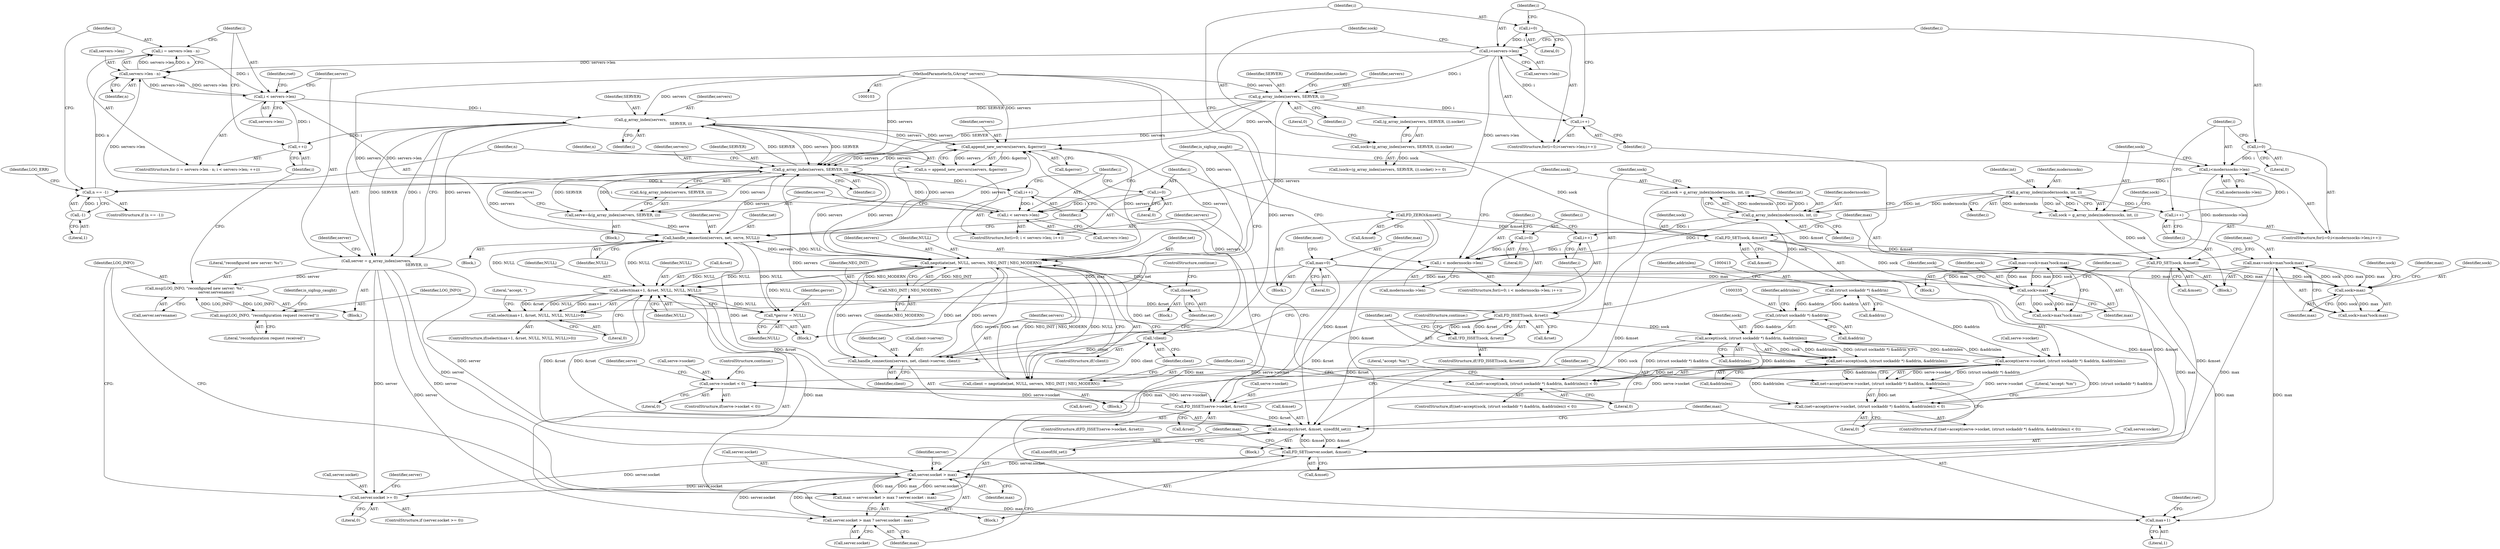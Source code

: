 digraph "1_nbd_741495cb08503fd32a9d22648e63b64390c601f4@integer" {
"1000224" [label="(Call,i = servers->len - n)"];
"1000226" [label="(Call,servers->len - n)"];
"1000231" [label="(Call,i < servers->len)"];
"1000224" [label="(Call,i = servers->len - n)"];
"1000236" [label="(Call,++i)"];
"1000242" [label="(Call,g_array_index(servers,\n                                                                    SERVER, i))"];
"1000208" [label="(Call,append_new_servers(servers, &gerror))"];
"1000140" [label="(Call,g_array_index(servers, SERVER, i))"];
"1000104" [label="(MethodParameterIn,GArray* servers)"];
"1000126" [label="(Call,i<servers->len)"];
"1000131" [label="(Call,i++)"];
"1000123" [label="(Call,i=0)"];
"1000423" [label="(Call,handle_connection(servers, net, serve, NULL))"];
"1000384" [label="(Call,g_array_index(servers, SERVER, i))"];
"1000347" [label="(Call,negotiate(net, NULL, servers, NEG_INIT | NEG_MODERN))"];
"1000330" [label="(Call,net=accept(sock, (struct sockaddr *) &addrin, &addrinlen))"];
"1000332" [label="(Call,accept(sock, (struct sockaddr *) &addrin, &addrinlen))"];
"1000321" [label="(Call,FD_ISSET(sock, &rset))"];
"1000313" [label="(Call,sock = g_array_index(modernsocks, int, i))"];
"1000315" [label="(Call,g_array_index(modernsocks, int, i))"];
"1000174" [label="(Call,g_array_index(modernsocks, int, i))"];
"1000163" [label="(Call,i<modernsocks->len)"];
"1000168" [label="(Call,i++)"];
"1000160" [label="(Call,i=0)"];
"1000304" [label="(Call,i < modernsocks->len)"];
"1000309" [label="(Call,i++)"];
"1000301" [label="(Call,i=0)"];
"1000286" [label="(Call,select(max+1, &rset, NULL, NULL, NULL))"];
"1000116" [label="(Call,max=0)"];
"1000259" [label="(Call,max = server.socket > max ? server.socket : max)"];
"1000262" [label="(Call,server.socket > max)"];
"1000253" [label="(Call,FD_SET(server.socket, &mset))"];
"1000247" [label="(Call,server.socket >= 0)"];
"1000240" [label="(Call,server = g_array_index(servers,\n                                                                    SERVER, i))"];
"1000277" [label="(Call,memcpy(&rset, &mset, sizeof(fd_set)))"];
"1000397" [label="(Call,FD_ISSET(serve->socket, &rset))"];
"1000389" [label="(Call,serve->socket < 0)"];
"1000408" [label="(Call,accept(serve->socket, (struct sockaddr *) &addrin, &addrinlen))"];
"1000412" [label="(Call,(struct sockaddr *) &addrin)"];
"1000334" [label="(Call,(struct sockaddr *) &addrin)"];
"1000178" [label="(Call,FD_SET(sock, &mset))"];
"1000172" [label="(Call,sock = g_array_index(modernsocks, int, i))"];
"1000147" [label="(Call,FD_SET(sock, &mset))"];
"1000137" [label="(Call,sock=(g_array_index(servers, SERVER, i)).socket)"];
"1000119" [label="(Call,FD_ZERO(&mset))"];
"1000151" [label="(Call,max=sock>max?sock:max)"];
"1000154" [label="(Call,sock>max)"];
"1000182" [label="(Call,max=sock>max?sock:max)"];
"1000185" [label="(Call,sock>max)"];
"1000361" [label="(Call,handle_connection(servers, net, client->server, client))"];
"1000355" [label="(Call,!client)"];
"1000345" [label="(Call,client = negotiate(net, NULL, servers, NEG_INIT | NEG_MODERN))"];
"1000351" [label="(Call,NEG_INIT | NEG_MODERN)"];
"1000372" [label="(Call,i < servers->len)"];
"1000369" [label="(Call,i=0)"];
"1000377" [label="(Call,i++)"];
"1000406" [label="(Call,net=accept(serve->socket, (struct sockaddr *) &addrin, &addrinlen))"];
"1000381" [label="(Call,serve=&(g_array_index(servers, SERVER, i)))"];
"1000213" [label="(Call,n == -1)"];
"1000206" [label="(Call,n = append_new_servers(servers, &gerror))"];
"1000215" [label="(Call,-1)"];
"1000197" [label="(Call,*gerror = NULL)"];
"1000287" [label="(Call,max+1)"];
"1000261" [label="(Call,server.socket > max ? server.socket : max)"];
"1000285" [label="(Call,select(max+1, &rset, NULL, NULL, NULL)>0)"];
"1000320" [label="(Call,!FD_ISSET(sock, &rset))"];
"1000329" [label="(Call,(net=accept(sock, (struct sockaddr *) &addrin, &addrinlen)) < 0)"];
"1000405" [label="(Call,(net=accept(serve->socket, (struct sockaddr *) &addrin, &addrinlen)) < 0)"];
"1000358" [label="(Call,close(net))"];
"1000271" [label="(Call,msg(LOG_INFO, \"reconfigured new server: %s\",\n                                    server.servename))"];
"1000200" [label="(Call,msg(LOG_INFO, \"reconfiguration request received\"))"];
"1000224" [label="(Call,i = servers->len - n)"];
"1000227" [label="(Call,servers->len)"];
"1000204" [label="(Identifier,is_sighup_caught)"];
"1000124" [label="(Identifier,i)"];
"1000177" [label="(Identifier,i)"];
"1000241" [label="(Identifier,server)"];
"1000385" [label="(Identifier,servers)"];
"1000388" [label="(ControlStructure,if(serve->socket < 0))"];
"1000226" [label="(Call,servers->len - n)"];
"1000359" [label="(Identifier,net)"];
"1000137" [label="(Call,sock=(g_array_index(servers, SERVER, i)).socket)"];
"1000279" [label="(Identifier,rset)"];
"1000277" [label="(Call,memcpy(&rset, &mset, sizeof(fd_set)))"];
"1000118" [label="(Literal,0)"];
"1000252" [label="(Block,)"];
"1000367" [label="(Identifier,client)"];
"1000416" [label="(Call,&addrinlen)"];
"1000406" [label="(Call,net=accept(serve->socket, (struct sockaddr *) &addrin, &addrinlen))"];
"1000399" [label="(Identifier,serve)"];
"1000386" [label="(Identifier,SERVER)"];
"1000257" [label="(Call,&mset)"];
"1000357" [label="(Block,)"];
"1000187" [label="(Identifier,max)"];
"1000417" [label="(Identifier,addrinlen)"];
"1000272" [label="(Identifier,LOG_INFO)"];
"1000369" [label="(Call,i=0)"];
"1000127" [label="(Identifier,i)"];
"1000183" [label="(Identifier,max)"];
"1000364" [label="(Call,client->server)"];
"1000201" [label="(Identifier,LOG_INFO)"];
"1000302" [label="(Identifier,i)"];
"1000213" [label="(Call,n == -1)"];
"1000233" [label="(Call,servers->len)"];
"1000301" [label="(Call,i=0)"];
"1000405" [label="(Call,(net=accept(serve->socket, (struct sockaddr *) &addrin, &addrinlen)) < 0)"];
"1000332" [label="(Call,accept(sock, (struct sockaddr *) &addrin, &addrinlen))"];
"1000139" [label="(Call,(g_array_index(servers, SERVER, i)).socket)"];
"1000260" [label="(Identifier,max)"];
"1000175" [label="(Identifier,modernsocks)"];
"1000371" [label="(Literal,0)"];
"1000362" [label="(Identifier,servers)"];
"1000180" [label="(Call,&mset)"];
"1000132" [label="(Identifier,i)"];
"1000268" [label="(Identifier,server)"];
"1000225" [label="(Identifier,i)"];
"1000188" [label="(Identifier,sock)"];
"1000172" [label="(Call,sock = g_array_index(modernsocks, int, i))"];
"1000426" [label="(Identifier,serve)"];
"1000246" [label="(ControlStructure,if (server.socket >= 0))"];
"1000179" [label="(Identifier,sock)"];
"1000322" [label="(Identifier,sock)"];
"1000355" [label="(Call,!client)"];
"1000131" [label="(Call,i++)"];
"1000316" [label="(Identifier,modernsocks)"];
"1000270" [label="(Identifier,max)"];
"1000185" [label="(Call,sock>max)"];
"1000339" [label="(Identifier,addrinlen)"];
"1000199" [label="(Identifier,NULL)"];
"1000404" [label="(ControlStructure,if ((net=accept(serve->socket, (struct sockaddr *) &addrin, &addrinlen)) < 0))"];
"1000423" [label="(Call,handle_connection(servers, net, serve, NULL))"];
"1000165" [label="(Call,modernsocks->len)"];
"1000209" [label="(Identifier,servers)"];
"1000361" [label="(Call,handle_connection(servers, net, client->server, client))"];
"1000173" [label="(Identifier,sock)"];
"1000116" [label="(Call,max=0)"];
"1000330" [label="(Call,net=accept(sock, (struct sockaddr *) &addrin, &addrinlen))"];
"1000299" [label="(Literal,\"accept, \")"];
"1000194" [label="(Block,)"];
"1000336" [label="(Call,&addrin)"];
"1000329" [label="(Call,(net=accept(sock, (struct sockaddr *) &addrin, &addrinlen)) < 0)"];
"1000168" [label="(Call,i++)"];
"1000123" [label="(Call,i=0)"];
"1000286" [label="(Call,select(max+1, &rset, NULL, NULL, NULL))"];
"1000152" [label="(Identifier,max)"];
"1000253" [label="(Call,FD_SET(server.socket, &mset))"];
"1000424" [label="(Identifier,servers)"];
"1000381" [label="(Call,serve=&(g_array_index(servers, SERVER, i)))"];
"1000333" [label="(Identifier,sock)"];
"1000119" [label="(Call,FD_ZERO(&mset))"];
"1000230" [label="(Identifier,n)"];
"1000212" [label="(ControlStructure,if (n == -1))"];
"1000159" [label="(ControlStructure,for(i=0;i<modernsocks->len;i++))"];
"1000191" [label="(Block,)"];
"1000140" [label="(Call,g_array_index(servers, SERVER, i))"];
"1000261" [label="(Call,server.socket > max ? server.socket : max)"];
"1000105" [label="(Block,)"];
"1000162" [label="(Literal,0)"];
"1000120" [label="(Call,&mset)"];
"1000198" [label="(Identifier,gerror)"];
"1000418" [label="(Literal,0)"];
"1000138" [label="(Identifier,sock)"];
"1000157" [label="(Identifier,sock)"];
"1000144" [label="(FieldIdentifier,socket)"];
"1000345" [label="(Call,client = negotiate(net, NULL, servers, NEG_INIT | NEG_MODERN))"];
"1000259" [label="(Call,max = server.socket > max ? server.socket : max)"];
"1000117" [label="(Identifier,max)"];
"1000189" [label="(Identifier,max)"];
"1000382" [label="(Identifier,serve)"];
"1000384" [label="(Call,g_array_index(servers, SERVER, i))"];
"1000387" [label="(Identifier,i)"];
"1000323" [label="(Call,&rset)"];
"1000245" [label="(Identifier,i)"];
"1000242" [label="(Call,g_array_index(servers,\n                                                                    SERVER, i))"];
"1000306" [label="(Call,modernsocks->len)"];
"1000282" [label="(Call,sizeof(fd_set))"];
"1000352" [label="(Identifier,NEG_INIT)"];
"1000284" [label="(ControlStructure,if(select(max+1, &rset, NULL, NULL, NULL)>0))"];
"1000326" [label="(ControlStructure,continue;)"];
"1000148" [label="(Identifier,sock)"];
"1000153" [label="(Call,sock>max?sock:max)"];
"1000350" [label="(Identifier,servers)"];
"1000300" [label="(ControlStructure,for(i=0; i < modernsocks->len; i++))"];
"1000303" [label="(Literal,0)"];
"1000232" [label="(Identifier,i)"];
"1000287" [label="(Call,max+1)"];
"1000154" [label="(Call,sock>max)"];
"1000412" [label="(Call,(struct sockaddr *) &addrin)"];
"1000396" [label="(ControlStructure,if(FD_ISSET(serve->socket, &rset)))"];
"1000334" [label="(Call,(struct sockaddr *) &addrin)"];
"1000305" [label="(Identifier,i)"];
"1000216" [label="(Literal,1)"];
"1000427" [label="(Identifier,NULL)"];
"1000393" [label="(Literal,0)"];
"1000104" [label="(MethodParameterIn,GArray* servers)"];
"1000151" [label="(Call,max=sock>max?sock:max)"];
"1000169" [label="(Identifier,i)"];
"1000379" [label="(Block,)"];
"1000263" [label="(Call,server.socket)"];
"1000143" [label="(Identifier,i)"];
"1000161" [label="(Identifier,i)"];
"1000267" [label="(Call,server.socket)"];
"1000409" [label="(Call,serve->socket)"];
"1000254" [label="(Call,server.socket)"];
"1000285" [label="(Call,select(max+1, &rset, NULL, NULL, NULL)>0)"];
"1000291" [label="(Identifier,rset)"];
"1000141" [label="(Identifier,servers)"];
"1000200" [label="(Call,msg(LOG_INFO, \"reconfiguration request received\"))"];
"1000186" [label="(Identifier,sock)"];
"1000184" [label="(Call,sock>max?sock:max)"];
"1000309" [label="(Call,i++)"];
"1000383" [label="(Call,&(g_array_index(servers, SERVER, i)))"];
"1000343" [label="(Literal,\"accept: %m\")"];
"1000314" [label="(Identifier,sock)"];
"1000155" [label="(Identifier,sock)"];
"1000142" [label="(Identifier,SERVER)"];
"1000377" [label="(Call,i++)"];
"1000292" [label="(Identifier,NULL)"];
"1000315" [label="(Call,g_array_index(modernsocks, int, i))"];
"1000240" [label="(Call,server = g_array_index(servers,\n                                                                    SERVER, i))"];
"1000266" [label="(Identifier,max)"];
"1000197" [label="(Call,*gerror = NULL)"];
"1000126" [label="(Call,i<servers->len)"];
"1000248" [label="(Call,server.socket)"];
"1000374" [label="(Call,servers->len)"];
"1000244" [label="(Identifier,SERVER)"];
"1000318" [label="(Identifier,i)"];
"1000176" [label="(Identifier,int)"];
"1000363" [label="(Identifier,net)"];
"1000407" [label="(Identifier,net)"];
"1000170" [label="(Block,)"];
"1000146" [label="(Block,)"];
"1000351" [label="(Call,NEG_INIT | NEG_MODERN)"];
"1000290" [label="(Call,&rset)"];
"1000121" [label="(Identifier,mset)"];
"1000158" [label="(Identifier,max)"];
"1000346" [label="(Identifier,client)"];
"1000349" [label="(Identifier,NULL)"];
"1000163" [label="(Call,i<modernsocks->len)"];
"1000238" [label="(Block,)"];
"1000271" [label="(Call,msg(LOG_INFO, \"reconfigured new server: %s\",\n                                    server.servename))"];
"1000149" [label="(Call,&mset)"];
"1000293" [label="(Identifier,NULL)"];
"1000223" [label="(ControlStructure,for (i = servers->len - n; i < servers->len; ++i))"];
"1000304" [label="(Call,i < modernsocks->len)"];
"1000122" [label="(ControlStructure,for(i=0;i<servers->len;i++))"];
"1000401" [label="(Call,&rset)"];
"1000147" [label="(Call,FD_SET(sock, &mset))"];
"1000193" [label="(Identifier,is_sighup_caught)"];
"1000207" [label="(Identifier,n)"];
"1000391" [label="(Identifier,serve)"];
"1000320" [label="(Call,!FD_ISSET(sock, &rset))"];
"1000347" [label="(Call,negotiate(net, NULL, servers, NEG_INIT | NEG_MODERN))"];
"1000262" [label="(Call,server.socket > max)"];
"1000414" [label="(Call,&addrin)"];
"1000255" [label="(Identifier,server)"];
"1000294" [label="(Identifier,NULL)"];
"1000288" [label="(Identifier,max)"];
"1000338" [label="(Call,&addrinlen)"];
"1000378" [label="(Identifier,i)"];
"1000156" [label="(Identifier,max)"];
"1000289" [label="(Literal,1)"];
"1000280" [label="(Call,&mset)"];
"1000128" [label="(Call,servers->len)"];
"1000348" [label="(Identifier,net)"];
"1000321" [label="(Call,FD_ISSET(sock, &rset))"];
"1000372" [label="(Call,i < servers->len)"];
"1000313" [label="(Call,sock = g_array_index(modernsocks, int, i))"];
"1000218" [label="(Identifier,LOG_ERR)"];
"1000389" [label="(Call,serve->socket < 0)"];
"1000210" [label="(Call,&gerror)"];
"1000368" [label="(ControlStructure,for(i=0; i < servers->len; i++))"];
"1000295" [label="(Literal,0)"];
"1000390" [label="(Call,serve->socket)"];
"1000125" [label="(Literal,0)"];
"1000247" [label="(Call,server.socket >= 0)"];
"1000354" [label="(ControlStructure,if(!client))"];
"1000164" [label="(Identifier,i)"];
"1000174" [label="(Call,g_array_index(modernsocks, int, i))"];
"1000182" [label="(Call,max=sock>max?sock:max)"];
"1000251" [label="(Literal,0)"];
"1000145" [label="(Literal,0)"];
"1000408" [label="(Call,accept(serve->socket, (struct sockaddr *) &addrin, &addrinlen))"];
"1000311" [label="(Block,)"];
"1000395" [label="(ControlStructure,continue;)"];
"1000214" [label="(Identifier,n)"];
"1000397" [label="(Call,FD_ISSET(serve->socket, &rset))"];
"1000178" [label="(Call,FD_SET(sock, &mset))"];
"1000236" [label="(Call,++i)"];
"1000328" [label="(ControlStructure,if((net=accept(sock, (struct sockaddr *) &addrin, &addrinlen)) < 0))"];
"1000249" [label="(Identifier,server)"];
"1000370" [label="(Identifier,i)"];
"1000273" [label="(Literal,\"reconfigured new server: %s\")"];
"1000356" [label="(Identifier,client)"];
"1000358" [label="(Call,close(net))"];
"1000231" [label="(Call,i < servers->len)"];
"1000425" [label="(Identifier,net)"];
"1000373" [label="(Identifier,i)"];
"1000215" [label="(Call,-1)"];
"1000237" [label="(Identifier,i)"];
"1000206" [label="(Call,n = append_new_servers(servers, &gerror))"];
"1000331" [label="(Identifier,net)"];
"1000319" [label="(ControlStructure,if(!FD_ISSET(sock, &rset)))"];
"1000243" [label="(Identifier,servers)"];
"1000340" [label="(Literal,0)"];
"1000421" [label="(Literal,\"accept: %m\")"];
"1000398" [label="(Call,serve->socket)"];
"1000317" [label="(Identifier,int)"];
"1000360" [label="(ControlStructure,continue;)"];
"1000208" [label="(Call,append_new_servers(servers, &gerror))"];
"1000278" [label="(Call,&rset)"];
"1000160" [label="(Call,i=0)"];
"1000353" [label="(Identifier,NEG_MODERN)"];
"1000202" [label="(Literal,\"reconfiguration request received\")"];
"1000403" [label="(Block,)"];
"1000274" [label="(Call,server.servename)"];
"1000310" [label="(Identifier,i)"];
"1000136" [label="(Call,(sock=(g_array_index(servers, SERVER, i)).socket) >= 0)"];
"1000224" -> "1000223"  [label="AST: "];
"1000224" -> "1000226"  [label="CFG: "];
"1000225" -> "1000224"  [label="AST: "];
"1000226" -> "1000224"  [label="AST: "];
"1000232" -> "1000224"  [label="CFG: "];
"1000226" -> "1000224"  [label="DDG: servers->len"];
"1000226" -> "1000224"  [label="DDG: n"];
"1000224" -> "1000231"  [label="DDG: i"];
"1000226" -> "1000230"  [label="CFG: "];
"1000227" -> "1000226"  [label="AST: "];
"1000230" -> "1000226"  [label="AST: "];
"1000231" -> "1000226"  [label="DDG: servers->len"];
"1000126" -> "1000226"  [label="DDG: servers->len"];
"1000372" -> "1000226"  [label="DDG: servers->len"];
"1000213" -> "1000226"  [label="DDG: n"];
"1000226" -> "1000231"  [label="DDG: servers->len"];
"1000231" -> "1000223"  [label="AST: "];
"1000231" -> "1000233"  [label="CFG: "];
"1000232" -> "1000231"  [label="AST: "];
"1000233" -> "1000231"  [label="AST: "];
"1000241" -> "1000231"  [label="CFG: "];
"1000279" -> "1000231"  [label="CFG: "];
"1000236" -> "1000231"  [label="DDG: i"];
"1000231" -> "1000242"  [label="DDG: i"];
"1000231" -> "1000372"  [label="DDG: servers->len"];
"1000236" -> "1000223"  [label="AST: "];
"1000236" -> "1000237"  [label="CFG: "];
"1000237" -> "1000236"  [label="AST: "];
"1000232" -> "1000236"  [label="CFG: "];
"1000242" -> "1000236"  [label="DDG: i"];
"1000242" -> "1000240"  [label="AST: "];
"1000242" -> "1000245"  [label="CFG: "];
"1000243" -> "1000242"  [label="AST: "];
"1000244" -> "1000242"  [label="AST: "];
"1000245" -> "1000242"  [label="AST: "];
"1000240" -> "1000242"  [label="CFG: "];
"1000242" -> "1000208"  [label="DDG: servers"];
"1000242" -> "1000240"  [label="DDG: servers"];
"1000242" -> "1000240"  [label="DDG: SERVER"];
"1000242" -> "1000240"  [label="DDG: i"];
"1000208" -> "1000242"  [label="DDG: servers"];
"1000104" -> "1000242"  [label="DDG: servers"];
"1000140" -> "1000242"  [label="DDG: SERVER"];
"1000384" -> "1000242"  [label="DDG: SERVER"];
"1000242" -> "1000347"  [label="DDG: servers"];
"1000242" -> "1000384"  [label="DDG: servers"];
"1000242" -> "1000384"  [label="DDG: SERVER"];
"1000208" -> "1000206"  [label="AST: "];
"1000208" -> "1000210"  [label="CFG: "];
"1000209" -> "1000208"  [label="AST: "];
"1000210" -> "1000208"  [label="AST: "];
"1000206" -> "1000208"  [label="CFG: "];
"1000208" -> "1000206"  [label="DDG: servers"];
"1000208" -> "1000206"  [label="DDG: &gerror"];
"1000140" -> "1000208"  [label="DDG: servers"];
"1000423" -> "1000208"  [label="DDG: servers"];
"1000347" -> "1000208"  [label="DDG: servers"];
"1000361" -> "1000208"  [label="DDG: servers"];
"1000384" -> "1000208"  [label="DDG: servers"];
"1000104" -> "1000208"  [label="DDG: servers"];
"1000208" -> "1000347"  [label="DDG: servers"];
"1000208" -> "1000384"  [label="DDG: servers"];
"1000140" -> "1000139"  [label="AST: "];
"1000140" -> "1000143"  [label="CFG: "];
"1000141" -> "1000140"  [label="AST: "];
"1000142" -> "1000140"  [label="AST: "];
"1000143" -> "1000140"  [label="AST: "];
"1000144" -> "1000140"  [label="CFG: "];
"1000140" -> "1000131"  [label="DDG: i"];
"1000104" -> "1000140"  [label="DDG: servers"];
"1000126" -> "1000140"  [label="DDG: i"];
"1000140" -> "1000347"  [label="DDG: servers"];
"1000140" -> "1000384"  [label="DDG: servers"];
"1000140" -> "1000384"  [label="DDG: SERVER"];
"1000104" -> "1000103"  [label="AST: "];
"1000104" -> "1000347"  [label="DDG: servers"];
"1000104" -> "1000361"  [label="DDG: servers"];
"1000104" -> "1000384"  [label="DDG: servers"];
"1000104" -> "1000423"  [label="DDG: servers"];
"1000126" -> "1000122"  [label="AST: "];
"1000126" -> "1000128"  [label="CFG: "];
"1000127" -> "1000126"  [label="AST: "];
"1000128" -> "1000126"  [label="AST: "];
"1000138" -> "1000126"  [label="CFG: "];
"1000161" -> "1000126"  [label="CFG: "];
"1000131" -> "1000126"  [label="DDG: i"];
"1000123" -> "1000126"  [label="DDG: i"];
"1000126" -> "1000372"  [label="DDG: servers->len"];
"1000131" -> "1000122"  [label="AST: "];
"1000131" -> "1000132"  [label="CFG: "];
"1000132" -> "1000131"  [label="AST: "];
"1000127" -> "1000131"  [label="CFG: "];
"1000123" -> "1000122"  [label="AST: "];
"1000123" -> "1000125"  [label="CFG: "];
"1000124" -> "1000123"  [label="AST: "];
"1000125" -> "1000123"  [label="AST: "];
"1000127" -> "1000123"  [label="CFG: "];
"1000423" -> "1000403"  [label="AST: "];
"1000423" -> "1000427"  [label="CFG: "];
"1000424" -> "1000423"  [label="AST: "];
"1000425" -> "1000423"  [label="AST: "];
"1000426" -> "1000423"  [label="AST: "];
"1000427" -> "1000423"  [label="AST: "];
"1000378" -> "1000423"  [label="CFG: "];
"1000423" -> "1000197"  [label="DDG: NULL"];
"1000423" -> "1000286"  [label="DDG: NULL"];
"1000423" -> "1000347"  [label="DDG: servers"];
"1000423" -> "1000384"  [label="DDG: servers"];
"1000384" -> "1000423"  [label="DDG: servers"];
"1000406" -> "1000423"  [label="DDG: net"];
"1000381" -> "1000423"  [label="DDG: serve"];
"1000347" -> "1000423"  [label="DDG: NULL"];
"1000286" -> "1000423"  [label="DDG: NULL"];
"1000384" -> "1000383"  [label="AST: "];
"1000384" -> "1000387"  [label="CFG: "];
"1000385" -> "1000384"  [label="AST: "];
"1000386" -> "1000384"  [label="AST: "];
"1000387" -> "1000384"  [label="AST: "];
"1000383" -> "1000384"  [label="CFG: "];
"1000384" -> "1000347"  [label="DDG: servers"];
"1000384" -> "1000377"  [label="DDG: i"];
"1000384" -> "1000381"  [label="DDG: servers"];
"1000384" -> "1000381"  [label="DDG: SERVER"];
"1000384" -> "1000381"  [label="DDG: i"];
"1000347" -> "1000384"  [label="DDG: servers"];
"1000361" -> "1000384"  [label="DDG: servers"];
"1000372" -> "1000384"  [label="DDG: i"];
"1000347" -> "1000345"  [label="AST: "];
"1000347" -> "1000351"  [label="CFG: "];
"1000348" -> "1000347"  [label="AST: "];
"1000349" -> "1000347"  [label="AST: "];
"1000350" -> "1000347"  [label="AST: "];
"1000351" -> "1000347"  [label="AST: "];
"1000345" -> "1000347"  [label="CFG: "];
"1000347" -> "1000197"  [label="DDG: NULL"];
"1000347" -> "1000286"  [label="DDG: NULL"];
"1000347" -> "1000345"  [label="DDG: net"];
"1000347" -> "1000345"  [label="DDG: NULL"];
"1000347" -> "1000345"  [label="DDG: servers"];
"1000347" -> "1000345"  [label="DDG: NEG_INIT | NEG_MODERN"];
"1000330" -> "1000347"  [label="DDG: net"];
"1000286" -> "1000347"  [label="DDG: NULL"];
"1000361" -> "1000347"  [label="DDG: servers"];
"1000351" -> "1000347"  [label="DDG: NEG_INIT"];
"1000351" -> "1000347"  [label="DDG: NEG_MODERN"];
"1000347" -> "1000358"  [label="DDG: net"];
"1000347" -> "1000361"  [label="DDG: servers"];
"1000347" -> "1000361"  [label="DDG: net"];
"1000330" -> "1000329"  [label="AST: "];
"1000330" -> "1000332"  [label="CFG: "];
"1000331" -> "1000330"  [label="AST: "];
"1000332" -> "1000330"  [label="AST: "];
"1000340" -> "1000330"  [label="CFG: "];
"1000330" -> "1000329"  [label="DDG: net"];
"1000332" -> "1000330"  [label="DDG: sock"];
"1000332" -> "1000330"  [label="DDG: (struct sockaddr *) &addrin"];
"1000332" -> "1000330"  [label="DDG: &addrinlen"];
"1000332" -> "1000338"  [label="CFG: "];
"1000333" -> "1000332"  [label="AST: "];
"1000334" -> "1000332"  [label="AST: "];
"1000338" -> "1000332"  [label="AST: "];
"1000332" -> "1000329"  [label="DDG: sock"];
"1000332" -> "1000329"  [label="DDG: (struct sockaddr *) &addrin"];
"1000332" -> "1000329"  [label="DDG: &addrinlen"];
"1000321" -> "1000332"  [label="DDG: sock"];
"1000334" -> "1000332"  [label="DDG: &addrin"];
"1000408" -> "1000332"  [label="DDG: &addrinlen"];
"1000332" -> "1000408"  [label="DDG: &addrinlen"];
"1000321" -> "1000320"  [label="AST: "];
"1000321" -> "1000323"  [label="CFG: "];
"1000322" -> "1000321"  [label="AST: "];
"1000323" -> "1000321"  [label="AST: "];
"1000320" -> "1000321"  [label="CFG: "];
"1000321" -> "1000277"  [label="DDG: &rset"];
"1000321" -> "1000320"  [label="DDG: sock"];
"1000321" -> "1000320"  [label="DDG: &rset"];
"1000313" -> "1000321"  [label="DDG: sock"];
"1000286" -> "1000321"  [label="DDG: &rset"];
"1000321" -> "1000397"  [label="DDG: &rset"];
"1000313" -> "1000311"  [label="AST: "];
"1000313" -> "1000315"  [label="CFG: "];
"1000314" -> "1000313"  [label="AST: "];
"1000315" -> "1000313"  [label="AST: "];
"1000322" -> "1000313"  [label="CFG: "];
"1000315" -> "1000313"  [label="DDG: modernsocks"];
"1000315" -> "1000313"  [label="DDG: int"];
"1000315" -> "1000313"  [label="DDG: i"];
"1000315" -> "1000318"  [label="CFG: "];
"1000316" -> "1000315"  [label="AST: "];
"1000317" -> "1000315"  [label="AST: "];
"1000318" -> "1000315"  [label="AST: "];
"1000315" -> "1000309"  [label="DDG: i"];
"1000174" -> "1000315"  [label="DDG: modernsocks"];
"1000174" -> "1000315"  [label="DDG: int"];
"1000304" -> "1000315"  [label="DDG: i"];
"1000174" -> "1000172"  [label="AST: "];
"1000174" -> "1000177"  [label="CFG: "];
"1000175" -> "1000174"  [label="AST: "];
"1000176" -> "1000174"  [label="AST: "];
"1000177" -> "1000174"  [label="AST: "];
"1000172" -> "1000174"  [label="CFG: "];
"1000174" -> "1000168"  [label="DDG: i"];
"1000174" -> "1000172"  [label="DDG: modernsocks"];
"1000174" -> "1000172"  [label="DDG: int"];
"1000174" -> "1000172"  [label="DDG: i"];
"1000163" -> "1000174"  [label="DDG: i"];
"1000163" -> "1000159"  [label="AST: "];
"1000163" -> "1000165"  [label="CFG: "];
"1000164" -> "1000163"  [label="AST: "];
"1000165" -> "1000163"  [label="AST: "];
"1000173" -> "1000163"  [label="CFG: "];
"1000193" -> "1000163"  [label="CFG: "];
"1000168" -> "1000163"  [label="DDG: i"];
"1000160" -> "1000163"  [label="DDG: i"];
"1000163" -> "1000304"  [label="DDG: modernsocks->len"];
"1000168" -> "1000159"  [label="AST: "];
"1000168" -> "1000169"  [label="CFG: "];
"1000169" -> "1000168"  [label="AST: "];
"1000164" -> "1000168"  [label="CFG: "];
"1000160" -> "1000159"  [label="AST: "];
"1000160" -> "1000162"  [label="CFG: "];
"1000161" -> "1000160"  [label="AST: "];
"1000162" -> "1000160"  [label="AST: "];
"1000164" -> "1000160"  [label="CFG: "];
"1000304" -> "1000300"  [label="AST: "];
"1000304" -> "1000306"  [label="CFG: "];
"1000305" -> "1000304"  [label="AST: "];
"1000306" -> "1000304"  [label="AST: "];
"1000314" -> "1000304"  [label="CFG: "];
"1000370" -> "1000304"  [label="CFG: "];
"1000309" -> "1000304"  [label="DDG: i"];
"1000301" -> "1000304"  [label="DDG: i"];
"1000309" -> "1000300"  [label="AST: "];
"1000309" -> "1000310"  [label="CFG: "];
"1000310" -> "1000309"  [label="AST: "];
"1000305" -> "1000309"  [label="CFG: "];
"1000301" -> "1000300"  [label="AST: "];
"1000301" -> "1000303"  [label="CFG: "];
"1000302" -> "1000301"  [label="AST: "];
"1000303" -> "1000301"  [label="AST: "];
"1000305" -> "1000301"  [label="CFG: "];
"1000286" -> "1000285"  [label="AST: "];
"1000286" -> "1000294"  [label="CFG: "];
"1000287" -> "1000286"  [label="AST: "];
"1000290" -> "1000286"  [label="AST: "];
"1000292" -> "1000286"  [label="AST: "];
"1000293" -> "1000286"  [label="AST: "];
"1000294" -> "1000286"  [label="AST: "];
"1000295" -> "1000286"  [label="CFG: "];
"1000286" -> "1000197"  [label="DDG: NULL"];
"1000286" -> "1000277"  [label="DDG: &rset"];
"1000286" -> "1000285"  [label="DDG: &rset"];
"1000286" -> "1000285"  [label="DDG: NULL"];
"1000286" -> "1000285"  [label="DDG: max+1"];
"1000116" -> "1000286"  [label="DDG: max"];
"1000259" -> "1000286"  [label="DDG: max"];
"1000151" -> "1000286"  [label="DDG: max"];
"1000182" -> "1000286"  [label="DDG: max"];
"1000277" -> "1000286"  [label="DDG: &rset"];
"1000286" -> "1000397"  [label="DDG: &rset"];
"1000116" -> "1000105"  [label="AST: "];
"1000116" -> "1000118"  [label="CFG: "];
"1000117" -> "1000116"  [label="AST: "];
"1000118" -> "1000116"  [label="AST: "];
"1000121" -> "1000116"  [label="CFG: "];
"1000116" -> "1000154"  [label="DDG: max"];
"1000116" -> "1000185"  [label="DDG: max"];
"1000116" -> "1000262"  [label="DDG: max"];
"1000116" -> "1000287"  [label="DDG: max"];
"1000259" -> "1000252"  [label="AST: "];
"1000259" -> "1000261"  [label="CFG: "];
"1000260" -> "1000259"  [label="AST: "];
"1000261" -> "1000259"  [label="AST: "];
"1000272" -> "1000259"  [label="CFG: "];
"1000262" -> "1000259"  [label="DDG: server.socket"];
"1000262" -> "1000259"  [label="DDG: max"];
"1000240" -> "1000259"  [label="DDG: server"];
"1000259" -> "1000262"  [label="DDG: max"];
"1000259" -> "1000287"  [label="DDG: max"];
"1000262" -> "1000261"  [label="AST: "];
"1000262" -> "1000266"  [label="CFG: "];
"1000263" -> "1000262"  [label="AST: "];
"1000266" -> "1000262"  [label="AST: "];
"1000268" -> "1000262"  [label="CFG: "];
"1000270" -> "1000262"  [label="CFG: "];
"1000262" -> "1000247"  [label="DDG: server.socket"];
"1000253" -> "1000262"  [label="DDG: server.socket"];
"1000240" -> "1000262"  [label="DDG: server"];
"1000151" -> "1000262"  [label="DDG: max"];
"1000182" -> "1000262"  [label="DDG: max"];
"1000262" -> "1000261"  [label="DDG: server.socket"];
"1000262" -> "1000261"  [label="DDG: max"];
"1000253" -> "1000252"  [label="AST: "];
"1000253" -> "1000257"  [label="CFG: "];
"1000254" -> "1000253"  [label="AST: "];
"1000257" -> "1000253"  [label="AST: "];
"1000260" -> "1000253"  [label="CFG: "];
"1000247" -> "1000253"  [label="DDG: server.socket"];
"1000240" -> "1000253"  [label="DDG: server"];
"1000277" -> "1000253"  [label="DDG: &mset"];
"1000178" -> "1000253"  [label="DDG: &mset"];
"1000147" -> "1000253"  [label="DDG: &mset"];
"1000119" -> "1000253"  [label="DDG: &mset"];
"1000253" -> "1000277"  [label="DDG: &mset"];
"1000247" -> "1000246"  [label="AST: "];
"1000247" -> "1000251"  [label="CFG: "];
"1000248" -> "1000247"  [label="AST: "];
"1000251" -> "1000247"  [label="AST: "];
"1000255" -> "1000247"  [label="CFG: "];
"1000272" -> "1000247"  [label="CFG: "];
"1000240" -> "1000247"  [label="DDG: server"];
"1000240" -> "1000238"  [label="AST: "];
"1000241" -> "1000240"  [label="AST: "];
"1000249" -> "1000240"  [label="CFG: "];
"1000240" -> "1000261"  [label="DDG: server"];
"1000240" -> "1000271"  [label="DDG: server"];
"1000277" -> "1000191"  [label="AST: "];
"1000277" -> "1000282"  [label="CFG: "];
"1000278" -> "1000277"  [label="AST: "];
"1000280" -> "1000277"  [label="AST: "];
"1000282" -> "1000277"  [label="AST: "];
"1000288" -> "1000277"  [label="CFG: "];
"1000397" -> "1000277"  [label="DDG: &rset"];
"1000178" -> "1000277"  [label="DDG: &mset"];
"1000147" -> "1000277"  [label="DDG: &mset"];
"1000119" -> "1000277"  [label="DDG: &mset"];
"1000397" -> "1000396"  [label="AST: "];
"1000397" -> "1000401"  [label="CFG: "];
"1000398" -> "1000397"  [label="AST: "];
"1000401" -> "1000397"  [label="AST: "];
"1000407" -> "1000397"  [label="CFG: "];
"1000378" -> "1000397"  [label="CFG: "];
"1000397" -> "1000389"  [label="DDG: serve->socket"];
"1000389" -> "1000397"  [label="DDG: serve->socket"];
"1000397" -> "1000408"  [label="DDG: serve->socket"];
"1000389" -> "1000388"  [label="AST: "];
"1000389" -> "1000393"  [label="CFG: "];
"1000390" -> "1000389"  [label="AST: "];
"1000393" -> "1000389"  [label="AST: "];
"1000395" -> "1000389"  [label="CFG: "];
"1000399" -> "1000389"  [label="CFG: "];
"1000408" -> "1000389"  [label="DDG: serve->socket"];
"1000408" -> "1000406"  [label="AST: "];
"1000408" -> "1000416"  [label="CFG: "];
"1000409" -> "1000408"  [label="AST: "];
"1000412" -> "1000408"  [label="AST: "];
"1000416" -> "1000408"  [label="AST: "];
"1000406" -> "1000408"  [label="CFG: "];
"1000408" -> "1000405"  [label="DDG: serve->socket"];
"1000408" -> "1000405"  [label="DDG: (struct sockaddr *) &addrin"];
"1000408" -> "1000405"  [label="DDG: &addrinlen"];
"1000408" -> "1000406"  [label="DDG: serve->socket"];
"1000408" -> "1000406"  [label="DDG: (struct sockaddr *) &addrin"];
"1000408" -> "1000406"  [label="DDG: &addrinlen"];
"1000412" -> "1000408"  [label="DDG: &addrin"];
"1000412" -> "1000414"  [label="CFG: "];
"1000413" -> "1000412"  [label="AST: "];
"1000414" -> "1000412"  [label="AST: "];
"1000417" -> "1000412"  [label="CFG: "];
"1000412" -> "1000334"  [label="DDG: &addrin"];
"1000334" -> "1000412"  [label="DDG: &addrin"];
"1000334" -> "1000336"  [label="CFG: "];
"1000335" -> "1000334"  [label="AST: "];
"1000336" -> "1000334"  [label="AST: "];
"1000339" -> "1000334"  [label="CFG: "];
"1000178" -> "1000170"  [label="AST: "];
"1000178" -> "1000180"  [label="CFG: "];
"1000179" -> "1000178"  [label="AST: "];
"1000180" -> "1000178"  [label="AST: "];
"1000183" -> "1000178"  [label="CFG: "];
"1000172" -> "1000178"  [label="DDG: sock"];
"1000147" -> "1000178"  [label="DDG: &mset"];
"1000119" -> "1000178"  [label="DDG: &mset"];
"1000178" -> "1000185"  [label="DDG: sock"];
"1000172" -> "1000170"  [label="AST: "];
"1000173" -> "1000172"  [label="AST: "];
"1000179" -> "1000172"  [label="CFG: "];
"1000147" -> "1000146"  [label="AST: "];
"1000147" -> "1000149"  [label="CFG: "];
"1000148" -> "1000147"  [label="AST: "];
"1000149" -> "1000147"  [label="AST: "];
"1000152" -> "1000147"  [label="CFG: "];
"1000137" -> "1000147"  [label="DDG: sock"];
"1000119" -> "1000147"  [label="DDG: &mset"];
"1000147" -> "1000154"  [label="DDG: sock"];
"1000137" -> "1000136"  [label="AST: "];
"1000137" -> "1000139"  [label="CFG: "];
"1000138" -> "1000137"  [label="AST: "];
"1000139" -> "1000137"  [label="AST: "];
"1000145" -> "1000137"  [label="CFG: "];
"1000137" -> "1000136"  [label="DDG: sock"];
"1000119" -> "1000105"  [label="AST: "];
"1000119" -> "1000120"  [label="CFG: "];
"1000120" -> "1000119"  [label="AST: "];
"1000124" -> "1000119"  [label="CFG: "];
"1000151" -> "1000146"  [label="AST: "];
"1000151" -> "1000153"  [label="CFG: "];
"1000152" -> "1000151"  [label="AST: "];
"1000153" -> "1000151"  [label="AST: "];
"1000132" -> "1000151"  [label="CFG: "];
"1000154" -> "1000151"  [label="DDG: sock"];
"1000154" -> "1000151"  [label="DDG: max"];
"1000151" -> "1000154"  [label="DDG: max"];
"1000151" -> "1000185"  [label="DDG: max"];
"1000151" -> "1000287"  [label="DDG: max"];
"1000154" -> "1000153"  [label="AST: "];
"1000154" -> "1000156"  [label="CFG: "];
"1000155" -> "1000154"  [label="AST: "];
"1000156" -> "1000154"  [label="AST: "];
"1000157" -> "1000154"  [label="CFG: "];
"1000158" -> "1000154"  [label="CFG: "];
"1000154" -> "1000153"  [label="DDG: sock"];
"1000154" -> "1000153"  [label="DDG: max"];
"1000182" -> "1000170"  [label="AST: "];
"1000182" -> "1000184"  [label="CFG: "];
"1000183" -> "1000182"  [label="AST: "];
"1000184" -> "1000182"  [label="AST: "];
"1000169" -> "1000182"  [label="CFG: "];
"1000185" -> "1000182"  [label="DDG: sock"];
"1000185" -> "1000182"  [label="DDG: max"];
"1000182" -> "1000185"  [label="DDG: max"];
"1000182" -> "1000287"  [label="DDG: max"];
"1000185" -> "1000184"  [label="AST: "];
"1000185" -> "1000187"  [label="CFG: "];
"1000186" -> "1000185"  [label="AST: "];
"1000187" -> "1000185"  [label="AST: "];
"1000188" -> "1000185"  [label="CFG: "];
"1000189" -> "1000185"  [label="CFG: "];
"1000185" -> "1000184"  [label="DDG: sock"];
"1000185" -> "1000184"  [label="DDG: max"];
"1000361" -> "1000311"  [label="AST: "];
"1000361" -> "1000367"  [label="CFG: "];
"1000362" -> "1000361"  [label="AST: "];
"1000363" -> "1000361"  [label="AST: "];
"1000364" -> "1000361"  [label="AST: "];
"1000367" -> "1000361"  [label="AST: "];
"1000310" -> "1000361"  [label="CFG: "];
"1000355" -> "1000361"  [label="DDG: client"];
"1000355" -> "1000354"  [label="AST: "];
"1000355" -> "1000356"  [label="CFG: "];
"1000356" -> "1000355"  [label="AST: "];
"1000359" -> "1000355"  [label="CFG: "];
"1000362" -> "1000355"  [label="CFG: "];
"1000345" -> "1000355"  [label="DDG: client"];
"1000345" -> "1000311"  [label="AST: "];
"1000346" -> "1000345"  [label="AST: "];
"1000356" -> "1000345"  [label="CFG: "];
"1000351" -> "1000353"  [label="CFG: "];
"1000352" -> "1000351"  [label="AST: "];
"1000353" -> "1000351"  [label="AST: "];
"1000372" -> "1000368"  [label="AST: "];
"1000372" -> "1000374"  [label="CFG: "];
"1000373" -> "1000372"  [label="AST: "];
"1000374" -> "1000372"  [label="AST: "];
"1000193" -> "1000372"  [label="CFG: "];
"1000382" -> "1000372"  [label="CFG: "];
"1000369" -> "1000372"  [label="DDG: i"];
"1000377" -> "1000372"  [label="DDG: i"];
"1000369" -> "1000368"  [label="AST: "];
"1000369" -> "1000371"  [label="CFG: "];
"1000370" -> "1000369"  [label="AST: "];
"1000371" -> "1000369"  [label="AST: "];
"1000373" -> "1000369"  [label="CFG: "];
"1000377" -> "1000368"  [label="AST: "];
"1000377" -> "1000378"  [label="CFG: "];
"1000378" -> "1000377"  [label="AST: "];
"1000373" -> "1000377"  [label="CFG: "];
"1000406" -> "1000405"  [label="AST: "];
"1000407" -> "1000406"  [label="AST: "];
"1000418" -> "1000406"  [label="CFG: "];
"1000406" -> "1000405"  [label="DDG: net"];
"1000381" -> "1000379"  [label="AST: "];
"1000381" -> "1000383"  [label="CFG: "];
"1000382" -> "1000381"  [label="AST: "];
"1000383" -> "1000381"  [label="AST: "];
"1000391" -> "1000381"  [label="CFG: "];
"1000213" -> "1000212"  [label="AST: "];
"1000213" -> "1000215"  [label="CFG: "];
"1000214" -> "1000213"  [label="AST: "];
"1000215" -> "1000213"  [label="AST: "];
"1000218" -> "1000213"  [label="CFG: "];
"1000225" -> "1000213"  [label="CFG: "];
"1000206" -> "1000213"  [label="DDG: n"];
"1000215" -> "1000213"  [label="DDG: 1"];
"1000206" -> "1000194"  [label="AST: "];
"1000207" -> "1000206"  [label="AST: "];
"1000214" -> "1000206"  [label="CFG: "];
"1000215" -> "1000216"  [label="CFG: "];
"1000216" -> "1000215"  [label="AST: "];
"1000197" -> "1000194"  [label="AST: "];
"1000197" -> "1000199"  [label="CFG: "];
"1000198" -> "1000197"  [label="AST: "];
"1000199" -> "1000197"  [label="AST: "];
"1000201" -> "1000197"  [label="CFG: "];
"1000287" -> "1000289"  [label="CFG: "];
"1000288" -> "1000287"  [label="AST: "];
"1000289" -> "1000287"  [label="AST: "];
"1000291" -> "1000287"  [label="CFG: "];
"1000261" -> "1000267"  [label="CFG: "];
"1000261" -> "1000270"  [label="CFG: "];
"1000267" -> "1000261"  [label="AST: "];
"1000270" -> "1000261"  [label="AST: "];
"1000285" -> "1000284"  [label="AST: "];
"1000285" -> "1000295"  [label="CFG: "];
"1000295" -> "1000285"  [label="AST: "];
"1000193" -> "1000285"  [label="CFG: "];
"1000299" -> "1000285"  [label="CFG: "];
"1000320" -> "1000319"  [label="AST: "];
"1000326" -> "1000320"  [label="CFG: "];
"1000331" -> "1000320"  [label="CFG: "];
"1000329" -> "1000328"  [label="AST: "];
"1000329" -> "1000340"  [label="CFG: "];
"1000340" -> "1000329"  [label="AST: "];
"1000343" -> "1000329"  [label="CFG: "];
"1000346" -> "1000329"  [label="CFG: "];
"1000405" -> "1000404"  [label="AST: "];
"1000405" -> "1000418"  [label="CFG: "];
"1000418" -> "1000405"  [label="AST: "];
"1000421" -> "1000405"  [label="CFG: "];
"1000424" -> "1000405"  [label="CFG: "];
"1000358" -> "1000357"  [label="AST: "];
"1000358" -> "1000359"  [label="CFG: "];
"1000359" -> "1000358"  [label="AST: "];
"1000360" -> "1000358"  [label="CFG: "];
"1000271" -> "1000238"  [label="AST: "];
"1000271" -> "1000274"  [label="CFG: "];
"1000272" -> "1000271"  [label="AST: "];
"1000273" -> "1000271"  [label="AST: "];
"1000274" -> "1000271"  [label="AST: "];
"1000237" -> "1000271"  [label="CFG: "];
"1000271" -> "1000200"  [label="DDG: LOG_INFO"];
"1000200" -> "1000271"  [label="DDG: LOG_INFO"];
"1000200" -> "1000194"  [label="AST: "];
"1000200" -> "1000202"  [label="CFG: "];
"1000201" -> "1000200"  [label="AST: "];
"1000202" -> "1000200"  [label="AST: "];
"1000204" -> "1000200"  [label="CFG: "];
}
